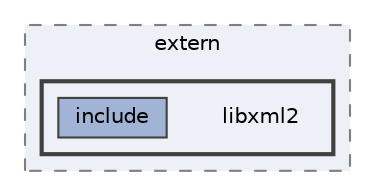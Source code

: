 digraph "/home/alexandros/Documents/PLT/V4/pokemon-championship/extern/libxml2"
{
 // LATEX_PDF_SIZE
  bgcolor="transparent";
  edge [fontname=Helvetica,fontsize=10,labelfontname=Helvetica,labelfontsize=10];
  node [fontname=Helvetica,fontsize=10,shape=box,height=0.2,width=0.4];
  compound=true
  subgraph clusterdir_843d6cc933f16534f2c056f318fad5e1 {
    graph [ bgcolor="#edf0f7", pencolor="grey50", label="extern", fontname=Helvetica,fontsize=10 style="filled,dashed", URL="dir_843d6cc933f16534f2c056f318fad5e1.html",tooltip=""]
  subgraph clusterdir_1860448dfcc74f20f3b0aa48d37a115f {
    graph [ bgcolor="#edf0f7", pencolor="grey25", label="", fontname=Helvetica,fontsize=10 style="filled,bold", URL="dir_1860448dfcc74f20f3b0aa48d37a115f.html",tooltip=""]
    dir_1860448dfcc74f20f3b0aa48d37a115f [shape=plaintext, label="libxml2"];
  dir_d3ae83f4ad2e1d8f33bdda86df8046c3 [label="include", fillcolor="#a2b4d6", color="grey25", style="filled", URL="dir_d3ae83f4ad2e1d8f33bdda86df8046c3.html",tooltip=""];
  }
  }
}
